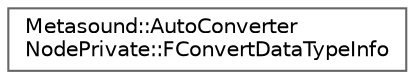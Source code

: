 digraph "Graphical Class Hierarchy"
{
 // INTERACTIVE_SVG=YES
 // LATEX_PDF_SIZE
  bgcolor="transparent";
  edge [fontname=Helvetica,fontsize=10,labelfontname=Helvetica,labelfontsize=10];
  node [fontname=Helvetica,fontsize=10,shape=box,height=0.2,width=0.4];
  rankdir="LR";
  Node0 [id="Node000000",label="Metasound::AutoConverter\lNodePrivate::FConvertDataTypeInfo",height=0.2,width=0.4,color="grey40", fillcolor="white", style="filled",URL="$dc/d6d/structMetasound_1_1AutoConverterNodePrivate_1_1FConvertDataTypeInfo.html",tooltip=" "];
}
